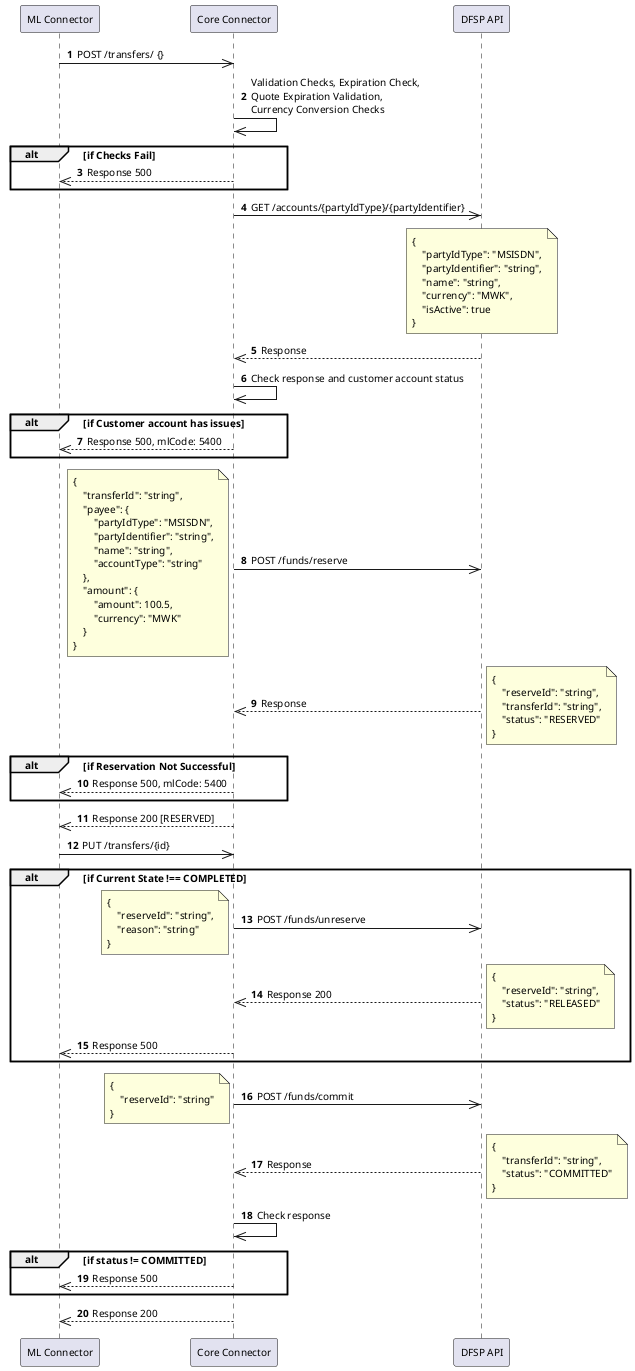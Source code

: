 @startuml name="ml-transfer-reservation-commit"

skinparam defaultFontSize 10
autonumber

participant "ML Connector" as ML
participant "Core Connector" as CC
participant "DFSP API" as SBAPI

ML ->> CC: POST /transfers/ {}

CC ->> CC: Validation Checks, Expiration Check,\nQuote Expiration Validation,\nCurrency Conversion Checks

alt if Checks Fail
    CC -->> ML: Response 500
end

CC ->> SBAPI: GET /accounts/{partyIdType}/{partyIdentifier}

note over SBAPI
{
    "partyIdType": "MSISDN",
    "partyIdentifier": "string",
    "name": "string",
    "currency": "MWK",
    "isActive": true
}
end note
SBAPI -->> CC: Response

CC ->> CC: Check response and customer account status

alt if Customer account has issues
    CC -->> ML: Response 500, mlCode: 5400
end


CC ->> SBAPI: POST /funds/reserve
note left
{
    "transferId": "string",
    "payee": {
        "partyIdType": "MSISDN",
        "partyIdentifier": "string",
        "name": "string",
        "accountType": "string"
    },
    "amount": {
        "amount": 100.5,
        "currency": "MWK"
    }
}
end note


SBAPI -->> CC: Response
note right
{
    "reserveId": "string",
    "transferId": "string",
    "status": "RESERVED"
}
end note

alt if Reservation Not Successful
    CC -->> ML: Response 500, mlCode: 5400
end

CC -->> ML: Response 200 [RESERVED]

ML ->> CC: PUT /transfers/{id}


alt if Current State !== COMPLETED
   
    CC ->> SBAPI: POST /funds/unreserve
    note left
    {
        "reserveId": "string",
        "reason": "string"
    }
    end note

    
    SBAPI -->> CC: Response 200
    note right
    {
        "reserveId": "string",
        "status": "RELEASED"
    }
    end note
    CC -->> ML: Response 500
end


CC ->> SBAPI: POST /funds/commit
note left
{
    "reserveId": "string"
}
end note

SBAPI -->> CC: Response
note right
{
    "transferId": "string",
    "status": "COMMITTED"
}
end note

CC ->> CC: Check response

alt if status != COMMITTED
    CC -->> ML: Response 500
end

CC -->> ML: Response 200
@enduml

